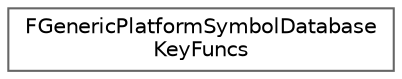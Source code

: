 digraph "Graphical Class Hierarchy"
{
 // INTERACTIVE_SVG=YES
 // LATEX_PDF_SIZE
  bgcolor="transparent";
  edge [fontname=Helvetica,fontsize=10,labelfontname=Helvetica,labelfontsize=10];
  node [fontname=Helvetica,fontsize=10,shape=box,height=0.2,width=0.4];
  rankdir="LR";
  Node0 [id="Node000000",label="FGenericPlatformSymbolDatabase\lKeyFuncs",height=0.2,width=0.4,color="grey40", fillcolor="white", style="filled",URL="$d0/d8c/structFGenericPlatformSymbolDatabaseKeyFuncs.html",tooltip=" "];
}
